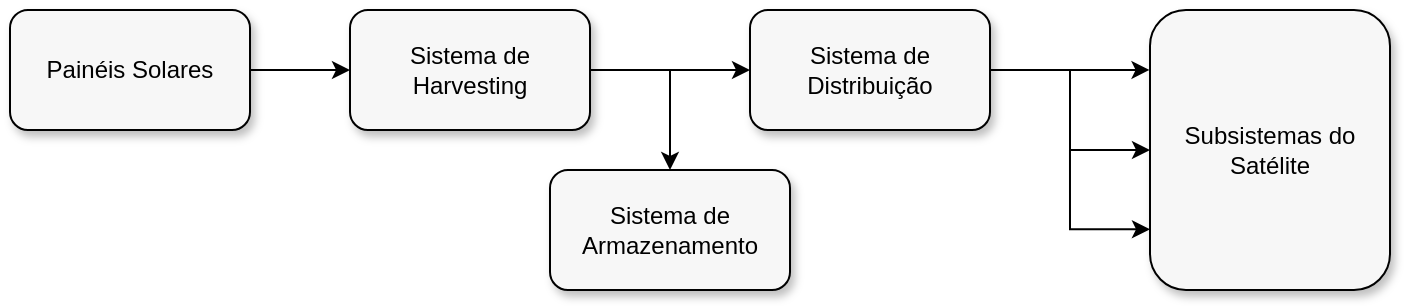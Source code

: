 <mxfile version="23.1.1" type="device">
  <diagram name="Page-1" id="90a13364-a465-7bf4-72fc-28e22215d7a0">
    <mxGraphModel dx="1147" dy="654" grid="1" gridSize="10" guides="1" tooltips="1" connect="1" arrows="1" fold="1" page="1" pageScale="1.5" pageWidth="1169" pageHeight="826" background="none" math="0" shadow="0">
      <root>
        <mxCell id="0" style=";html=1;" />
        <mxCell id="1" style=";html=1;" parent="0" />
        <mxCell id="5CIvGxlJdJBtJoQN0tb6-5" value="" style="edgeStyle=orthogonalEdgeStyle;rounded=0;orthogonalLoop=1;jettySize=auto;html=1;" edge="1" parent="1" source="5CIvGxlJdJBtJoQN0tb6-3" target="5CIvGxlJdJBtJoQN0tb6-4">
          <mxGeometry relative="1" as="geometry" />
        </mxCell>
        <mxCell id="5CIvGxlJdJBtJoQN0tb6-3" value="Painéis Solares" style="rounded=1;whiteSpace=wrap;html=1;shadow=1;gradientColor=none;glass=0;fillColor=#F7F7F7;" vertex="1" parent="1">
          <mxGeometry x="510" y="300" width="120" height="60" as="geometry" />
        </mxCell>
        <mxCell id="5CIvGxlJdJBtJoQN0tb6-7" value="" style="edgeStyle=orthogonalEdgeStyle;rounded=0;orthogonalLoop=1;jettySize=auto;html=1;" edge="1" parent="1" source="5CIvGxlJdJBtJoQN0tb6-4" target="5CIvGxlJdJBtJoQN0tb6-6">
          <mxGeometry relative="1" as="geometry" />
        </mxCell>
        <mxCell id="5CIvGxlJdJBtJoQN0tb6-4" value="Sistema de Harvesting" style="whiteSpace=wrap;html=1;rounded=1;shadow=1;gradientColor=none;glass=0;fillColor=#F7F7F7;" vertex="1" parent="1">
          <mxGeometry x="680" y="300" width="120" height="60" as="geometry" />
        </mxCell>
        <mxCell id="5CIvGxlJdJBtJoQN0tb6-11" value="" style="edgeStyle=orthogonalEdgeStyle;rounded=0;orthogonalLoop=1;jettySize=auto;html=1;" edge="1" parent="1" source="5CIvGxlJdJBtJoQN0tb6-6" target="5CIvGxlJdJBtJoQN0tb6-10">
          <mxGeometry relative="1" as="geometry" />
        </mxCell>
        <mxCell id="5CIvGxlJdJBtJoQN0tb6-6" value="Sistema de Distribuição" style="whiteSpace=wrap;html=1;rounded=1;shadow=1;gradientColor=none;glass=0;fillColor=#F7F7F7;" vertex="1" parent="1">
          <mxGeometry x="880" y="300" width="120" height="60" as="geometry" />
        </mxCell>
        <mxCell id="5CIvGxlJdJBtJoQN0tb6-9" value="" style="edgeStyle=orthogonalEdgeStyle;rounded=0;orthogonalLoop=1;jettySize=auto;html=1;endArrow=none;endFill=0;startArrow=classic;startFill=1;" edge="1" parent="1" source="5CIvGxlJdJBtJoQN0tb6-8">
          <mxGeometry relative="1" as="geometry">
            <mxPoint x="840" y="330" as="targetPoint" />
          </mxGeometry>
        </mxCell>
        <mxCell id="5CIvGxlJdJBtJoQN0tb6-8" value="Sistema de Armazenamento" style="rounded=1;whiteSpace=wrap;html=1;shadow=1;glass=0;gradientColor=none;fillColor=#F7F7F7;" vertex="1" parent="1">
          <mxGeometry x="780" y="380" width="120" height="60" as="geometry" />
        </mxCell>
        <mxCell id="5CIvGxlJdJBtJoQN0tb6-12" style="edgeStyle=orthogonalEdgeStyle;rounded=0;orthogonalLoop=1;jettySize=auto;html=1;exitX=-0.002;exitY=0.214;exitDx=0;exitDy=0;endArrow=none;endFill=0;startArrow=classic;startFill=1;exitPerimeter=0;" edge="1" parent="1" source="5CIvGxlJdJBtJoQN0tb6-10">
          <mxGeometry relative="1" as="geometry">
            <mxPoint x="1040" y="330" as="targetPoint" />
            <Array as="points" />
          </mxGeometry>
        </mxCell>
        <mxCell id="5CIvGxlJdJBtJoQN0tb6-13" style="edgeStyle=orthogonalEdgeStyle;rounded=0;orthogonalLoop=1;jettySize=auto;html=1;exitX=0;exitY=0.783;exitDx=0;exitDy=0;startArrow=classic;startFill=1;endArrow=none;endFill=0;exitPerimeter=0;" edge="1" parent="1">
          <mxGeometry relative="1" as="geometry">
            <mxPoint x="1039.99" y="370" as="targetPoint" />
            <mxPoint x="1079.99" y="409.62" as="sourcePoint" />
            <Array as="points">
              <mxPoint x="1040" y="410" />
            </Array>
          </mxGeometry>
        </mxCell>
        <mxCell id="5CIvGxlJdJBtJoQN0tb6-10" value="Subsistemas do Satélite" style="whiteSpace=wrap;html=1;rounded=1;shadow=1;gradientColor=none;glass=0;fillColor=#F7F7F7;" vertex="1" parent="1">
          <mxGeometry x="1080" y="300" width="120" height="140" as="geometry" />
        </mxCell>
      </root>
    </mxGraphModel>
  </diagram>
</mxfile>
